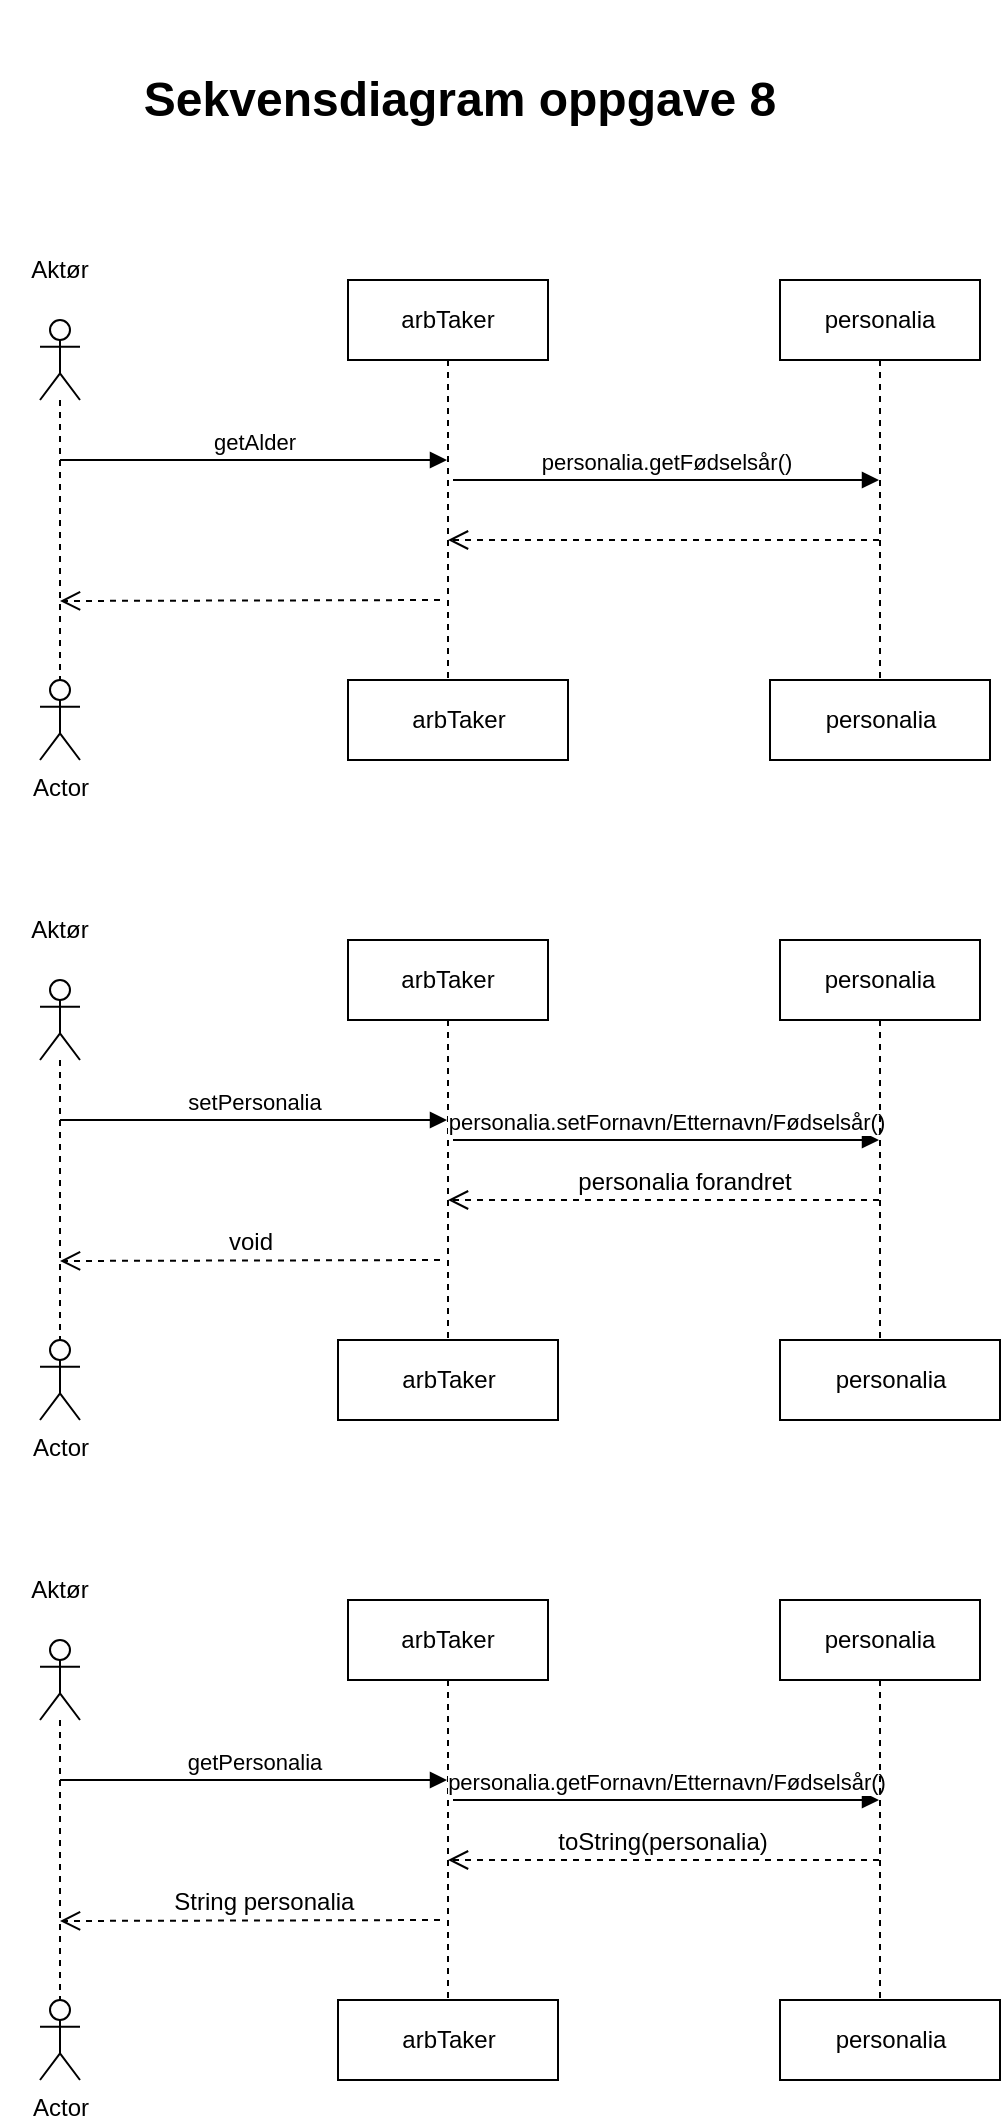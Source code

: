 <mxfile>
    <diagram id="64wW-5h_VUnaVxWur3KD" name="Page-1">
        <mxGraphModel dx="478" dy="478" grid="1" gridSize="10" guides="1" tooltips="1" connect="1" arrows="1" fold="1" page="1" pageScale="1" pageWidth="827" pageHeight="1169" math="0" shadow="0">
            <root>
                <mxCell id="0"/>
                <mxCell id="1" parent="0"/>
                <mxCell id="iWDEqDgrdfUK4shWVnvz-1" value="" style="shape=umlLifeline;participant=umlActor;perimeter=lifelinePerimeter;whiteSpace=wrap;html=1;container=1;collapsible=0;recursiveResize=0;verticalAlign=top;spacingTop=36;outlineConnect=0;" parent="1" vertex="1">
                    <mxGeometry x="170" y="190" width="20" height="180" as="geometry"/>
                </mxCell>
                <mxCell id="iWDEqDgrdfUK4shWVnvz-2" value="Aktør" style="text;html=1;strokeColor=none;fillColor=none;align=center;verticalAlign=middle;whiteSpace=wrap;rounded=0;" parent="1" vertex="1">
                    <mxGeometry x="150" y="150" width="60" height="30" as="geometry"/>
                </mxCell>
                <mxCell id="iWDEqDgrdfUK4shWVnvz-3" value="getAlder" style="html=1;verticalAlign=bottom;endArrow=block;rounded=0;" parent="1" target="iWDEqDgrdfUK4shWVnvz-4" edge="1">
                    <mxGeometry width="80" relative="1" as="geometry">
                        <mxPoint x="180" y="260" as="sourcePoint"/>
                        <mxPoint x="300" y="260" as="targetPoint"/>
                    </mxGeometry>
                </mxCell>
                <mxCell id="iWDEqDgrdfUK4shWVnvz-4" value="arbTaker" style="shape=umlLifeline;perimeter=lifelinePerimeter;whiteSpace=wrap;html=1;container=1;collapsible=0;recursiveResize=0;outlineConnect=0;" parent="1" vertex="1">
                    <mxGeometry x="324" y="170" width="100" height="200" as="geometry"/>
                </mxCell>
                <mxCell id="iWDEqDgrdfUK4shWVnvz-13" value="personalia.getFødselsår()" style="html=1;verticalAlign=bottom;endArrow=block;rounded=0;" parent="iWDEqDgrdfUK4shWVnvz-4" target="iWDEqDgrdfUK4shWVnvz-11" edge="1">
                    <mxGeometry width="80" relative="1" as="geometry">
                        <mxPoint x="52.5" y="100" as="sourcePoint"/>
                        <mxPoint x="246" y="100" as="targetPoint"/>
                        <Array as="points">
                            <mxPoint x="76" y="100"/>
                            <mxPoint x="176" y="100"/>
                        </Array>
                    </mxGeometry>
                </mxCell>
                <mxCell id="iWDEqDgrdfUK4shWVnvz-15" value="" style="html=1;verticalAlign=bottom;endArrow=open;dashed=1;endSize=8;rounded=0;fontSize=12;" parent="iWDEqDgrdfUK4shWVnvz-4" edge="1">
                    <mxGeometry relative="1" as="geometry">
                        <mxPoint x="46" y="160" as="sourcePoint"/>
                        <mxPoint x="-144" y="160.5" as="targetPoint"/>
                    </mxGeometry>
                </mxCell>
                <mxCell id="iWDEqDgrdfUK4shWVnvz-9" value="&lt;font style=&quot;font-size: 24px;&quot;&gt;&lt;b&gt;Sekvensdiagram oppgave 8&lt;/b&gt;&lt;/font&gt;" style="text;html=1;strokeColor=none;fillColor=none;align=center;verticalAlign=middle;whiteSpace=wrap;rounded=0;" parent="1" vertex="1">
                    <mxGeometry x="200" y="30" width="360" height="100" as="geometry"/>
                </mxCell>
                <mxCell id="iWDEqDgrdfUK4shWVnvz-11" value="personalia" style="shape=umlLifeline;perimeter=lifelinePerimeter;whiteSpace=wrap;html=1;container=1;collapsible=0;recursiveResize=0;outlineConnect=0;" parent="1" vertex="1">
                    <mxGeometry x="540" y="170" width="100" height="200" as="geometry"/>
                </mxCell>
                <mxCell id="iWDEqDgrdfUK4shWVnvz-14" value="" style="html=1;verticalAlign=bottom;endArrow=open;dashed=1;endSize=8;rounded=0;fontSize=12;" parent="1" source="iWDEqDgrdfUK4shWVnvz-11" target="iWDEqDgrdfUK4shWVnvz-4" edge="1">
                    <mxGeometry x="-0.079" relative="1" as="geometry">
                        <mxPoint x="510" y="300" as="sourcePoint"/>
                        <mxPoint x="430" y="300" as="targetPoint"/>
                        <Array as="points">
                            <mxPoint x="430" y="300"/>
                            <mxPoint x="400" y="300"/>
                        </Array>
                        <mxPoint x="1" as="offset"/>
                    </mxGeometry>
                </mxCell>
                <mxCell id="iWDEqDgrdfUK4shWVnvz-30" value="&lt;span style=&quot;color: rgba(0, 0, 0, 0); font-family: monospace; font-size: 0px; text-align: start;&quot;&gt;%3CmxGraphModel%3E%3Croot%3E%3CmxCell%20id%3D%220%22%2F%3E%3CmxCell%20id%3D%221%22%20parent%3D%220%22%2F%3E%3CmxCell%20id%3D%222%22%20value%3D%22%22%20style%3D%22shape%3DumlLifeline%3Bparticipant%3DumlActor%3Bperimeter%3DlifelinePerimeter%3BwhiteSpace%3Dwrap%3Bhtml%3D1%3Bcontainer%3D1%3Bcollapsible%3D0%3BrecursiveResize%3D0%3BverticalAlign%3Dtop%3BspacingTop%3D36%3BoutlineConnect%3D0%3B%22%20vertex%3D%221%22%20parent%3D%221%22%3E%3CmxGeometry%20x%3D%22170%22%20y%3D%22190%22%20width%3D%2220%22%20height%3D%22180%22%20as%3D%22geometry%22%2F%3E%3C%2FmxCell%3E%3CmxCell%20id%3D%223%22%20value%3D%22Akt%C3%B8r%22%20style%3D%22text%3Bhtml%3D1%3BstrokeColor%3Dnone%3BfillColor%3Dnone%3Balign%3Dcenter%3BverticalAlign%3Dmiddle%3BwhiteSpace%3Dwrap%3Brounded%3D0%3B%22%20vertex%3D%221%22%20parent%3D%221%22%3E%3CmxGeometry%20x%3D%22150%22%20y%3D%22150%22%20width%3D%2260%22%20height%3D%2230%22%20as%3D%22geometry%22%2F%3E%3C%2FmxCell%3E%3CmxCell%20id%3D%224%22%20value%3D%22getAlder%22%20style%3D%22html%3D1%3BverticalAlign%3Dbottom%3BendArrow%3Dblock%3Brounded%3D0%3B%22%20edge%3D%221%22%20target%3D%225%22%20parent%3D%221%22%3E%3CmxGeometry%20width%3D%2280%22%20relative%3D%221%22%20as%3D%22geometry%22%3E%3CmxPoint%20x%3D%22180%22%20y%3D%22260%22%20as%3D%22sourcePoint%22%2F%3E%3CmxPoint%20x%3D%22300%22%20y%3D%22260%22%20as%3D%22targetPoint%22%2F%3E%3C%2FmxGeometry%3E%3C%2FmxCell%3E%3CmxCell%20id%3D%225%22%20value%3D%22arbTaker%22%20style%3D%22shape%3DumlLifeline%3Bperimeter%3DlifelinePerimeter%3BwhiteSpace%3Dwrap%3Bhtml%3D1%3Bcontainer%3D1%3Bcollapsible%3D0%3BrecursiveResize%3D0%3BoutlineConnect%3D0%3B%22%20vertex%3D%221%22%20parent%3D%221%22%3E%3CmxGeometry%20x%3D%22324%22%20y%3D%22170%22%20width%3D%22100%22%20height%3D%22200%22%20as%3D%22geometry%22%2F%3E%3C%2FmxCell%3E%3CmxCell%20id%3D%226%22%20value%3D%22personalia.getF%C3%B8dsels%C3%A5r()%22%20style%3D%22html%3D1%3BverticalAlign%3Dbottom%3BendArrow%3Dblock%3Brounded%3D0%3B%22%20edge%3D%221%22%20parent%3D%225%22%20target%3D%228%22%3E%3CmxGeometry%20width%3D%2280%22%20relative%3D%221%22%20as%3D%22geometry%22%3E%3CmxPoint%20x%3D%2252.5%22%20y%3D%22100%22%20as%3D%22sourcePoint%22%2F%3E%3CmxPoint%20x%3D%22246%22%20y%3D%22100%22%20as%3D%22targetPoint%22%2F%3E%3CArray%20as%3D%22points%22%3E%3CmxPoint%20x%3D%2276%22%20y%3D%22100%22%2F%3E%3CmxPoint%20x%3D%22176%22%20y%3D%22100%22%2F%3E%3C%2FArray%3E%3C%2FmxGeometry%3E%3C%2FmxCell%3E%3CmxCell%20id%3D%227%22%20value%3D%22int%20alder%22%20style%3D%22html%3D1%3BverticalAlign%3Dbottom%3BendArrow%3Dopen%3Bdashed%3D1%3BendSize%3D8%3Brounded%3D0%3BfontSize%3D12%3B%22%20edge%3D%221%22%20parent%3D%225%22%3E%3CmxGeometry%20relative%3D%221%22%20as%3D%22geometry%22%3E%3CmxPoint%20x%3D%2246%22%20y%3D%22160%22%20as%3D%22sourcePoint%22%2F%3E%3CmxPoint%20x%3D%22-144%22%20y%3D%22160.5%22%20as%3D%22targetPoint%22%2F%3E%3C%2FmxGeometry%3E%3C%2FmxCell%3E%3CmxCell%20id%3D%228%22%20value%3D%22personalia%22%20style%3D%22shape%3DumlLifeline%3Bperimeter%3DlifelinePerimeter%3BwhiteSpace%3Dwrap%3Bhtml%3D1%3Bcontainer%3D1%3Bcollapsible%3D0%3BrecursiveResize%3D0%3BoutlineConnect%3D0%3B%22%20vertex%3D%221%22%20parent%3D%221%22%3E%3CmxGeometry%20x%3D%22540%22%20y%3D%22170%22%20width%3D%22100%22%20height%3D%22200%22%20as%3D%22geometry%22%2F%3E%3C%2FmxCell%3E%3CmxCell%20id%3D%229%22%20value%3D%22int%20f%C3%B8dsels%C3%A5r%22%20style%3D%22html%3D1%3BverticalAlign%3Dbottom%3BendArrow%3Dopen%3Bdashed%3D1%3BendSize%3D8%3Brounded%3D0%3BfontSize%3D12%3B%22%20edge%3D%221%22%20source%3D%228%22%20target%3D%225%22%20parent%3D%221%22%3E%3CmxGeometry%20x%3D%22-0.079%22%20relative%3D%221%22%20as%3D%22geometry%22%3E%3CmxPoint%20x%3D%22510%22%20y%3D%22300%22%20as%3D%22sourcePoint%22%2F%3E%3CmxPoint%20x%3D%22430%22%20y%3D%22300%22%20as%3D%22targetPoint%22%2F%3E%3CArray%20as%3D%22points%22%3E%3CmxPoint%20x%3D%22430%22%20y%3D%22300%22%2F%3E%3CmxPoint%20x%3D%22400%22%20y%3D%22300%22%2F%3E%3C%2FArray%3E%3CmxPoint%20x%3D%221%22%20as%3D%22offset%22%2F%3E%3C%2FmxGeometry%3E%3C%2FmxCell%3E%3CmxCell%20id%3D%2210%22%20value%3D%22%22%20style%3D%22shape%3DumlDestroy%3BwhiteSpace%3Dwrap%3Bhtml%3D1%3BstrokeWidth%3D3%3BstrokeColor%3Ddefault%3BfontSize%3D12%3B%22%20vertex%3D%221%22%20parent%3D%221%22%3E%3CmxGeometry%20x%3D%22165%22%20y%3D%22360%22%20width%3D%2230%22%20height%3D%2230%22%20as%3D%22geometry%22%2F%3E%3C%2FmxCell%3E%3CmxCell%20id%3D%2211%22%20value%3D%22%22%20style%3D%22shape%3DumlDestroy%3BwhiteSpace%3Dwrap%3Bhtml%3D1%3BstrokeWidth%3D3%3BstrokeColor%3Ddefault%3BfontSize%3D12%3B%22%20vertex%3D%221%22%20parent%3D%221%22%3E%3CmxGeometry%20x%3D%22360%22%20y%3D%22360%22%20width%3D%2230%22%20height%3D%2230%22%20as%3D%22geometry%22%2F%3E%3C%2FmxCell%3E%3CmxCell%20id%3D%2212%22%20value%3D%22%22%20style%3D%22shape%3DumlDestroy%3BwhiteSpace%3Dwrap%3Bhtml%3D1%3BstrokeWidth%3D3%3BstrokeColor%3Ddefault%3BfontSize%3D12%3B%22%20vertex%3D%221%22%20parent%3D%221%22%3E%3CmxGeometry%20x%3D%22575%22%20y%3D%22360%22%20width%3D%2230%22%20height%3D%2230%22%20as%3D%22geometry%22%2F%3E%3C%2FmxCell%3E%3C%2Froot%3E%3C%2FmxGraphModel%3E&lt;/span&gt;&lt;span style=&quot;color: rgba(0, 0, 0, 0); font-family: monospace; font-size: 0px; text-align: start;&quot;&gt;%3CmxGraphModel%3E%3Croot%3E%3CmxCell%20id%3D%220%22%2F%3E%3CmxCell%20id%3D%221%22%20parent%3D%220%22%2F%3E%3CmxCell%20id%3D%222%22%20value%3D%22%22%20style%3D%22shape%3DumlLifeline%3Bparticipant%3DumlActor%3Bperimeter%3DlifelinePerimeter%3BwhiteSpace%3Dwrap%3Bhtml%3D1%3Bcontainer%3D1%3Bcollapsible%3D0%3BrecursiveResize%3D0%3BverticalAlign%3Dtop%3BspacingTop%3D36%3BoutlineConnect%3D0%3B%22%20vertex%3D%221%22%20parent%3D%221%22%3E%3CmxGeometry%20x%3D%22170%22%20y%3D%22190%22%20width%3D%2220%22%20height%3D%22180%22%20as%3D%22geometry%22%2F%3E%3C%2FmxCell%3E%3CmxCell%20id%3D%223%22%20value%3D%22Akt%C3%B8r%22%20style%3D%22text%3Bhtml%3D1%3BstrokeColor%3Dnone%3BfillColor%3Dnone%3Balign%3Dcenter%3BverticalAlign%3Dmiddle%3BwhiteSpace%3Dwrap%3Brounded%3D0%3B%22%20vertex%3D%221%22%20parent%3D%221%22%3E%3CmxGeometry%20x%3D%22150%22%20y%3D%22150%22%20width%3D%2260%22%20height%3D%2230%22%20as%3D%22geometry%22%2F%3E%3C%2FmxCell%3E%3CmxCell%20id%3D%224%22%20value%3D%22getAlder%22%20style%3D%22html%3D1%3BverticalAlign%3Dbottom%3BendArrow%3Dblock%3Brounded%3D0%3B%22%20edge%3D%221%22%20target%3D%225%22%20parent%3D%221%22%3E%3CmxGeometry%20width%3D%2280%22%20relative%3D%221%22%20as%3D%22geometry%22%3E%3CmxPoint%20x%3D%22180%22%20y%3D%22260%22%20as%3D%22sourcePoint%22%2F%3E%3CmxPoint%20x%3D%22300%22%20y%3D%22260%22%20as%3D%22targetPoint%22%2F%3E%3C%2FmxGeometry%3E%3C%2FmxCell%3E%3CmxCell%20id%3D%225%22%20value%3D%22arbTaker%22%20style%3D%22shape%3DumlLifeline%3Bperimeter%3DlifelinePerimeter%3BwhiteSpace%3Dwrap%3Bhtml%3D1%3Bcontainer%3D1%3Bcollapsible%3D0%3BrecursiveResize%3D0%3BoutlineConnect%3D0%3B%22%20vertex%3D%221%22%20parent%3D%221%22%3E%3CmxGeometry%20x%3D%22324%22%20y%3D%22170%22%20width%3D%22100%22%20height%3D%22200%22%20as%3D%22geometry%22%2F%3E%3C%2FmxCell%3E%3CmxCell%20id%3D%226%22%20value%3D%22personalia.getF%C3%B8dsels%C3%A5r()%22%20style%3D%22html%3D1%3BverticalAlign%3Dbottom%3BendArrow%3Dblock%3Brounded%3D0%3B%22%20edge%3D%221%22%20parent%3D%225%22%20target%3D%228%22%3E%3CmxGeometry%20width%3D%2280%22%20relative%3D%221%22%20as%3D%22geometry%22%3E%3CmxPoint%20x%3D%2252.5%22%20y%3D%22100%22%20as%3D%22sourcePoint%22%2F%3E%3CmxPoint%20x%3D%22246%22%20y%3D%22100%22%20as%3D%22targetPoint%22%2F%3E%3CArray%20as%3D%22points%22%3E%3CmxPoint%20x%3D%2276%22%20y%3D%22100%22%2F%3E%3CmxPoint%20x%3D%22176%22%20y%3D%22100%22%2F%3E%3C%2FArray%3E%3C%2FmxGeometry%3E%3C%2FmxCell%3E%3CmxCell%20id%3D%227%22%20value%3D%22int%20alder%22%20style%3D%22html%3D1%3BverticalAlign%3Dbottom%3BendArrow%3Dopen%3Bdashed%3D1%3BendSize%3D8%3Brounded%3D0%3BfontSize%3D12%3B%22%20edge%3D%221%22%20parent%3D%225%22%3E%3CmxGeometry%20relative%3D%221%22%20as%3D%22geometry%22%3E%3CmxPoint%20x%3D%2246%22%20y%3D%22160%22%20as%3D%22sourcePoint%22%2F%3E%3CmxPoint%20x%3D%22-144%22%20y%3D%22160.5%22%20as%3D%22targetPoint%22%2F%3E%3C%2FmxGeometry%3E%3C%2FmxCell%3E%3CmxCell%20id%3D%228%22%20value%3D%22personalia%22%20style%3D%22shape%3DumlLifeline%3Bperimeter%3DlifelinePerimeter%3BwhiteSpace%3Dwrap%3Bhtml%3D1%3Bcontainer%3D1%3Bcollapsible%3D0%3BrecursiveResize%3D0%3BoutlineConnect%3D0%3B%22%20vertex%3D%221%22%20parent%3D%221%22%3E%3CmxGeometry%20x%3D%22540%22%20y%3D%22170%22%20width%3D%22100%22%20height%3D%22200%22%20as%3D%22geometry%22%2F%3E%3C%2FmxCell%3E%3CmxCell%20id%3D%229%22%20value%3D%22int%20f%C3%B8dsels%C3%A5r%22%20style%3D%22html%3D1%3BverticalAlign%3Dbottom%3BendArrow%3Dopen%3Bdashed%3D1%3BendSize%3D8%3Brounded%3D0%3BfontSize%3D12%3B%22%20edge%3D%221%22%20source%3D%228%22%20target%3D%225%22%20parent%3D%221%22%3E%3CmxGeometry%20x%3D%22-0.079%22%20relative%3D%221%22%20as%3D%22geometry%22%3E%3CmxPoint%20x%3D%22510%22%20y%3D%22300%22%20as%3D%22sourcePoint%22%2F%3E%3CmxPoint%20x%3D%22430%22%20y%3D%22300%22%20as%3D%22targetPoint%22%2F%3E%3CArray%20as%3D%22points%22%3E%3CmxPoint%20x%3D%22430%22%20y%3D%22300%22%2F%3E%3CmxPoint%20x%3D%22400%22%20y%3D%22300%22%2F%3E%3C%2FArray%3E%3CmxPoint%20x%3D%221%22%20as%3D%22offset%22%2F%3E%3C%2FmxGeometry%3E%3C%2FmxCell%3E%3CmxCell%20id%3D%2210%22%20value%3D%22%22%20style%3D%22shape%3DumlDestroy%3BwhiteSpace%3Dwrap%3Bhtml%3D1%3BstrokeWidth%3D3%3BstrokeColor%3Ddefault%3BfontSize%3D12%3B%22%20vertex%3D%221%22%20parent%3D%221%22%3E%3CmxGeometry%20x%3D%22165%22%20y%3D%22360%22%20width%3D%2230%22%20height%3D%2230%22%20as%3D%22geometry%22%2F%3E%3C%2FmxCell%3E%3CmxCell%20id%3D%2211%22%20value%3D%22%22%20style%3D%22shape%3DumlDestroy%3BwhiteSpace%3Dwrap%3Bhtml%3D1%3BstrokeWidth%3D3%3BstrokeColor%3Ddefault%3BfontSize%3D12%3B%22%20vertex%3D%221%22%20parent%3D%221%22%3E%3CmxGeometry%20x%3D%22360%22%20y%3D%22360%22%20width%3D%2230%22%20height%3D%2230%22%20as%3D%22geometry%22%2F%3E%3C%2FmxCell%3E%3CmxCell%20id%3D%2212%22%20value%3D%22%22%20style%3D%22shape%3DumlDestroy%3BwhiteSpace%3Dwrap%3Bhtml%3D1%3BstrokeWidth%3D3%3BstrokeColor%3Ddefault%3BfontSize%3D12%3B%22%20vertex%3D%221%22%20parent%3D%221%22%3E%3CmxGeometry%20x%3D%22575%22%20y%3D%22360%22%20width%3D%2230%22%20height%3D%2230%22%20as%3D%22geometry%22%2F%3E%3C%2FmxCell%3E%3C%2Froot%3E%3C%2FmxGraphModel%3E&lt;/span&gt;" style="text;html=1;align=center;verticalAlign=middle;resizable=0;points=[];autosize=1;strokeColor=none;fillColor=none;fontSize=12;" parent="1" vertex="1">
                    <mxGeometry x="180" y="535" width="20" height="30" as="geometry"/>
                </mxCell>
                <mxCell id="iWDEqDgrdfUK4shWVnvz-31" value="" style="shape=umlLifeline;participant=umlActor;perimeter=lifelinePerimeter;whiteSpace=wrap;html=1;container=1;collapsible=0;recursiveResize=0;verticalAlign=top;spacingTop=36;outlineConnect=0;" parent="1" vertex="1">
                    <mxGeometry x="170" y="520" width="20" height="180" as="geometry"/>
                </mxCell>
                <mxCell id="iWDEqDgrdfUK4shWVnvz-32" value="Aktør" style="text;html=1;strokeColor=none;fillColor=none;align=center;verticalAlign=middle;whiteSpace=wrap;rounded=0;" parent="1" vertex="1">
                    <mxGeometry x="150" y="480" width="60" height="30" as="geometry"/>
                </mxCell>
                <mxCell id="iWDEqDgrdfUK4shWVnvz-33" value="setPersonalia" style="html=1;verticalAlign=bottom;endArrow=block;rounded=0;" parent="1" target="iWDEqDgrdfUK4shWVnvz-34" edge="1">
                    <mxGeometry width="80" relative="1" as="geometry">
                        <mxPoint x="180" y="590" as="sourcePoint"/>
                        <mxPoint x="300" y="590" as="targetPoint"/>
                    </mxGeometry>
                </mxCell>
                <mxCell id="iWDEqDgrdfUK4shWVnvz-34" value="arbTaker" style="shape=umlLifeline;perimeter=lifelinePerimeter;whiteSpace=wrap;html=1;container=1;collapsible=0;recursiveResize=0;outlineConnect=0;" parent="1" vertex="1">
                    <mxGeometry x="324" y="500" width="100" height="200" as="geometry"/>
                </mxCell>
                <mxCell id="iWDEqDgrdfUK4shWVnvz-35" value="personalia.setFornavn/Etternavn/Fødselsår()" style="html=1;verticalAlign=bottom;endArrow=block;rounded=0;" parent="iWDEqDgrdfUK4shWVnvz-34" target="iWDEqDgrdfUK4shWVnvz-37" edge="1">
                    <mxGeometry width="80" relative="1" as="geometry">
                        <mxPoint x="52.5" y="100" as="sourcePoint"/>
                        <mxPoint x="246" y="100" as="targetPoint"/>
                        <Array as="points">
                            <mxPoint x="76" y="100"/>
                            <mxPoint x="176" y="100"/>
                        </Array>
                    </mxGeometry>
                </mxCell>
                <mxCell id="iWDEqDgrdfUK4shWVnvz-36" value="void" style="html=1;verticalAlign=bottom;endArrow=open;dashed=1;endSize=8;rounded=0;fontSize=12;" parent="iWDEqDgrdfUK4shWVnvz-34" edge="1">
                    <mxGeometry relative="1" as="geometry">
                        <mxPoint x="46" y="160" as="sourcePoint"/>
                        <mxPoint x="-144" y="160.5" as="targetPoint"/>
                    </mxGeometry>
                </mxCell>
                <mxCell id="iWDEqDgrdfUK4shWVnvz-37" value="personalia" style="shape=umlLifeline;perimeter=lifelinePerimeter;whiteSpace=wrap;html=1;container=1;collapsible=0;recursiveResize=0;outlineConnect=0;" parent="1" vertex="1">
                    <mxGeometry x="540" y="500" width="100" height="200" as="geometry"/>
                </mxCell>
                <mxCell id="iWDEqDgrdfUK4shWVnvz-38" value="personalia forandret" style="html=1;verticalAlign=bottom;endArrow=open;dashed=1;endSize=8;rounded=0;fontSize=12;" parent="1" source="iWDEqDgrdfUK4shWVnvz-37" target="iWDEqDgrdfUK4shWVnvz-34" edge="1">
                    <mxGeometry x="-0.079" relative="1" as="geometry">
                        <mxPoint x="510" y="630" as="sourcePoint"/>
                        <mxPoint x="430" y="630" as="targetPoint"/>
                        <Array as="points">
                            <mxPoint x="430" y="630"/>
                            <mxPoint x="400" y="630"/>
                        </Array>
                        <mxPoint x="1" as="offset"/>
                    </mxGeometry>
                </mxCell>
                <mxCell id="iWDEqDgrdfUK4shWVnvz-42" value="Actor" style="shape=umlActor;verticalLabelPosition=bottom;verticalAlign=top;html=1;fontSize=12;" parent="1" vertex="1">
                    <mxGeometry x="170" y="700" width="20" height="40" as="geometry"/>
                </mxCell>
                <mxCell id="iWDEqDgrdfUK4shWVnvz-43" value="Actor" style="shape=umlActor;verticalLabelPosition=bottom;verticalAlign=top;html=1;fontSize=12;" parent="1" vertex="1">
                    <mxGeometry x="170" y="370" width="20" height="40" as="geometry"/>
                </mxCell>
                <mxCell id="iWDEqDgrdfUK4shWVnvz-44" value="arbTaker" style="html=1;fontSize=12;" parent="1" vertex="1">
                    <mxGeometry x="324" y="370" width="110" height="40" as="geometry"/>
                </mxCell>
                <mxCell id="iWDEqDgrdfUK4shWVnvz-45" value="personalia" style="html=1;fontSize=12;" parent="1" vertex="1">
                    <mxGeometry x="535" y="370" width="110" height="40" as="geometry"/>
                </mxCell>
                <mxCell id="iWDEqDgrdfUK4shWVnvz-46" value="arbTaker" style="html=1;fontSize=12;" parent="1" vertex="1">
                    <mxGeometry x="319" y="700" width="110" height="40" as="geometry"/>
                </mxCell>
                <mxCell id="iWDEqDgrdfUK4shWVnvz-47" value="personalia" style="html=1;fontSize=12;" parent="1" vertex="1">
                    <mxGeometry x="540" y="700" width="110" height="40" as="geometry"/>
                </mxCell>
                <mxCell id="iWDEqDgrdfUK4shWVnvz-49" value="&lt;span style=&quot;color: rgba(0, 0, 0, 0); font-family: monospace; font-size: 0px; text-align: start;&quot;&gt;%3CmxGraphModel%3E%3Croot%3E%3CmxCell%20id%3D%220%22%2F%3E%3CmxCell%20id%3D%221%22%20parent%3D%220%22%2F%3E%3CmxCell%20id%3D%222%22%20value%3D%22%22%20style%3D%22shape%3DumlLifeline%3Bparticipant%3DumlActor%3Bperimeter%3DlifelinePerimeter%3BwhiteSpace%3Dwrap%3Bhtml%3D1%3Bcontainer%3D1%3Bcollapsible%3D0%3BrecursiveResize%3D0%3BverticalAlign%3Dtop%3BspacingTop%3D36%3BoutlineConnect%3D0%3B%22%20vertex%3D%221%22%20parent%3D%221%22%3E%3CmxGeometry%20x%3D%22170%22%20y%3D%22190%22%20width%3D%2220%22%20height%3D%22180%22%20as%3D%22geometry%22%2F%3E%3C%2FmxCell%3E%3CmxCell%20id%3D%223%22%20value%3D%22Akt%C3%B8r%22%20style%3D%22text%3Bhtml%3D1%3BstrokeColor%3Dnone%3BfillColor%3Dnone%3Balign%3Dcenter%3BverticalAlign%3Dmiddle%3BwhiteSpace%3Dwrap%3Brounded%3D0%3B%22%20vertex%3D%221%22%20parent%3D%221%22%3E%3CmxGeometry%20x%3D%22150%22%20y%3D%22150%22%20width%3D%2260%22%20height%3D%2230%22%20as%3D%22geometry%22%2F%3E%3C%2FmxCell%3E%3CmxCell%20id%3D%224%22%20value%3D%22getAlder%22%20style%3D%22html%3D1%3BverticalAlign%3Dbottom%3BendArrow%3Dblock%3Brounded%3D0%3B%22%20edge%3D%221%22%20target%3D%225%22%20parent%3D%221%22%3E%3CmxGeometry%20width%3D%2280%22%20relative%3D%221%22%20as%3D%22geometry%22%3E%3CmxPoint%20x%3D%22180%22%20y%3D%22260%22%20as%3D%22sourcePoint%22%2F%3E%3CmxPoint%20x%3D%22300%22%20y%3D%22260%22%20as%3D%22targetPoint%22%2F%3E%3C%2FmxGeometry%3E%3C%2FmxCell%3E%3CmxCell%20id%3D%225%22%20value%3D%22arbTaker%22%20style%3D%22shape%3DumlLifeline%3Bperimeter%3DlifelinePerimeter%3BwhiteSpace%3Dwrap%3Bhtml%3D1%3Bcontainer%3D1%3Bcollapsible%3D0%3BrecursiveResize%3D0%3BoutlineConnect%3D0%3B%22%20vertex%3D%221%22%20parent%3D%221%22%3E%3CmxGeometry%20x%3D%22324%22%20y%3D%22170%22%20width%3D%22100%22%20height%3D%22200%22%20as%3D%22geometry%22%2F%3E%3C%2FmxCell%3E%3CmxCell%20id%3D%226%22%20value%3D%22personalia.getF%C3%B8dsels%C3%A5r()%22%20style%3D%22html%3D1%3BverticalAlign%3Dbottom%3BendArrow%3Dblock%3Brounded%3D0%3B%22%20edge%3D%221%22%20parent%3D%225%22%20target%3D%228%22%3E%3CmxGeometry%20width%3D%2280%22%20relative%3D%221%22%20as%3D%22geometry%22%3E%3CmxPoint%20x%3D%2252.5%22%20y%3D%22100%22%20as%3D%22sourcePoint%22%2F%3E%3CmxPoint%20x%3D%22246%22%20y%3D%22100%22%20as%3D%22targetPoint%22%2F%3E%3CArray%20as%3D%22points%22%3E%3CmxPoint%20x%3D%2276%22%20y%3D%22100%22%2F%3E%3CmxPoint%20x%3D%22176%22%20y%3D%22100%22%2F%3E%3C%2FArray%3E%3C%2FmxGeometry%3E%3C%2FmxCell%3E%3CmxCell%20id%3D%227%22%20value%3D%22int%20alder%22%20style%3D%22html%3D1%3BverticalAlign%3Dbottom%3BendArrow%3Dopen%3Bdashed%3D1%3BendSize%3D8%3Brounded%3D0%3BfontSize%3D12%3B%22%20edge%3D%221%22%20parent%3D%225%22%3E%3CmxGeometry%20relative%3D%221%22%20as%3D%22geometry%22%3E%3CmxPoint%20x%3D%2246%22%20y%3D%22160%22%20as%3D%22sourcePoint%22%2F%3E%3CmxPoint%20x%3D%22-144%22%20y%3D%22160.5%22%20as%3D%22targetPoint%22%2F%3E%3C%2FmxGeometry%3E%3C%2FmxCell%3E%3CmxCell%20id%3D%228%22%20value%3D%22personalia%22%20style%3D%22shape%3DumlLifeline%3Bperimeter%3DlifelinePerimeter%3BwhiteSpace%3Dwrap%3Bhtml%3D1%3Bcontainer%3D1%3Bcollapsible%3D0%3BrecursiveResize%3D0%3BoutlineConnect%3D0%3B%22%20vertex%3D%221%22%20parent%3D%221%22%3E%3CmxGeometry%20x%3D%22540%22%20y%3D%22170%22%20width%3D%22100%22%20height%3D%22200%22%20as%3D%22geometry%22%2F%3E%3C%2FmxCell%3E%3CmxCell%20id%3D%229%22%20value%3D%22int%20f%C3%B8dsels%C3%A5r%22%20style%3D%22html%3D1%3BverticalAlign%3Dbottom%3BendArrow%3Dopen%3Bdashed%3D1%3BendSize%3D8%3Brounded%3D0%3BfontSize%3D12%3B%22%20edge%3D%221%22%20source%3D%228%22%20target%3D%225%22%20parent%3D%221%22%3E%3CmxGeometry%20x%3D%22-0.079%22%20relative%3D%221%22%20as%3D%22geometry%22%3E%3CmxPoint%20x%3D%22510%22%20y%3D%22300%22%20as%3D%22sourcePoint%22%2F%3E%3CmxPoint%20x%3D%22430%22%20y%3D%22300%22%20as%3D%22targetPoint%22%2F%3E%3CArray%20as%3D%22points%22%3E%3CmxPoint%20x%3D%22430%22%20y%3D%22300%22%2F%3E%3CmxPoint%20x%3D%22400%22%20y%3D%22300%22%2F%3E%3C%2FArray%3E%3CmxPoint%20x%3D%221%22%20as%3D%22offset%22%2F%3E%3C%2FmxGeometry%3E%3C%2FmxCell%3E%3CmxCell%20id%3D%2210%22%20value%3D%22%22%20style%3D%22shape%3DumlDestroy%3BwhiteSpace%3Dwrap%3Bhtml%3D1%3BstrokeWidth%3D3%3BstrokeColor%3Ddefault%3BfontSize%3D12%3B%22%20vertex%3D%221%22%20parent%3D%221%22%3E%3CmxGeometry%20x%3D%22165%22%20y%3D%22360%22%20width%3D%2230%22%20height%3D%2230%22%20as%3D%22geometry%22%2F%3E%3C%2FmxCell%3E%3CmxCell%20id%3D%2211%22%20value%3D%22%22%20style%3D%22shape%3DumlDestroy%3BwhiteSpace%3Dwrap%3Bhtml%3D1%3BstrokeWidth%3D3%3BstrokeColor%3Ddefault%3BfontSize%3D12%3B%22%20vertex%3D%221%22%20parent%3D%221%22%3E%3CmxGeometry%20x%3D%22360%22%20y%3D%22360%22%20width%3D%2230%22%20height%3D%2230%22%20as%3D%22geometry%22%2F%3E%3C%2FmxCell%3E%3CmxCell%20id%3D%2212%22%20value%3D%22%22%20style%3D%22shape%3DumlDestroy%3BwhiteSpace%3Dwrap%3Bhtml%3D1%3BstrokeWidth%3D3%3BstrokeColor%3Ddefault%3BfontSize%3D12%3B%22%20vertex%3D%221%22%20parent%3D%221%22%3E%3CmxGeometry%20x%3D%22575%22%20y%3D%22360%22%20width%3D%2230%22%20height%3D%2230%22%20as%3D%22geometry%22%2F%3E%3C%2FmxCell%3E%3C%2Froot%3E%3C%2FmxGraphModel%3E&lt;/span&gt;&lt;span style=&quot;color: rgba(0, 0, 0, 0); font-family: monospace; font-size: 0px; text-align: start;&quot;&gt;%3CmxGraphModel%3E%3Croot%3E%3CmxCell%20id%3D%220%22%2F%3E%3CmxCell%20id%3D%221%22%20parent%3D%220%22%2F%3E%3CmxCell%20id%3D%222%22%20value%3D%22%22%20style%3D%22shape%3DumlLifeline%3Bparticipant%3DumlActor%3Bperimeter%3DlifelinePerimeter%3BwhiteSpace%3Dwrap%3Bhtml%3D1%3Bcontainer%3D1%3Bcollapsible%3D0%3BrecursiveResize%3D0%3BverticalAlign%3Dtop%3BspacingTop%3D36%3BoutlineConnect%3D0%3B%22%20vertex%3D%221%22%20parent%3D%221%22%3E%3CmxGeometry%20x%3D%22170%22%20y%3D%22190%22%20width%3D%2220%22%20height%3D%22180%22%20as%3D%22geometry%22%2F%3E%3C%2FmxCell%3E%3CmxCell%20id%3D%223%22%20value%3D%22Akt%C3%B8r%22%20style%3D%22text%3Bhtml%3D1%3BstrokeColor%3Dnone%3BfillColor%3Dnone%3Balign%3Dcenter%3BverticalAlign%3Dmiddle%3BwhiteSpace%3Dwrap%3Brounded%3D0%3B%22%20vertex%3D%221%22%20parent%3D%221%22%3E%3CmxGeometry%20x%3D%22150%22%20y%3D%22150%22%20width%3D%2260%22%20height%3D%2230%22%20as%3D%22geometry%22%2F%3E%3C%2FmxCell%3E%3CmxCell%20id%3D%224%22%20value%3D%22getAlder%22%20style%3D%22html%3D1%3BverticalAlign%3Dbottom%3BendArrow%3Dblock%3Brounded%3D0%3B%22%20edge%3D%221%22%20target%3D%225%22%20parent%3D%221%22%3E%3CmxGeometry%20width%3D%2280%22%20relative%3D%221%22%20as%3D%22geometry%22%3E%3CmxPoint%20x%3D%22180%22%20y%3D%22260%22%20as%3D%22sourcePoint%22%2F%3E%3CmxPoint%20x%3D%22300%22%20y%3D%22260%22%20as%3D%22targetPoint%22%2F%3E%3C%2FmxGeometry%3E%3C%2FmxCell%3E%3CmxCell%20id%3D%225%22%20value%3D%22arbTaker%22%20style%3D%22shape%3DumlLifeline%3Bperimeter%3DlifelinePerimeter%3BwhiteSpace%3Dwrap%3Bhtml%3D1%3Bcontainer%3D1%3Bcollapsible%3D0%3BrecursiveResize%3D0%3BoutlineConnect%3D0%3B%22%20vertex%3D%221%22%20parent%3D%221%22%3E%3CmxGeometry%20x%3D%22324%22%20y%3D%22170%22%20width%3D%22100%22%20height%3D%22200%22%20as%3D%22geometry%22%2F%3E%3C%2FmxCell%3E%3CmxCell%20id%3D%226%22%20value%3D%22personalia.getF%C3%B8dsels%C3%A5r()%22%20style%3D%22html%3D1%3BverticalAlign%3Dbottom%3BendArrow%3Dblock%3Brounded%3D0%3B%22%20edge%3D%221%22%20parent%3D%225%22%20target%3D%228%22%3E%3CmxGeometry%20width%3D%2280%22%20relative%3D%221%22%20as%3D%22geometry%22%3E%3CmxPoint%20x%3D%2252.5%22%20y%3D%22100%22%20as%3D%22sourcePoint%22%2F%3E%3CmxPoint%20x%3D%22246%22%20y%3D%22100%22%20as%3D%22targetPoint%22%2F%3E%3CArray%20as%3D%22points%22%3E%3CmxPoint%20x%3D%2276%22%20y%3D%22100%22%2F%3E%3CmxPoint%20x%3D%22176%22%20y%3D%22100%22%2F%3E%3C%2FArray%3E%3C%2FmxGeometry%3E%3C%2FmxCell%3E%3CmxCell%20id%3D%227%22%20value%3D%22int%20alder%22%20style%3D%22html%3D1%3BverticalAlign%3Dbottom%3BendArrow%3Dopen%3Bdashed%3D1%3BendSize%3D8%3Brounded%3D0%3BfontSize%3D12%3B%22%20edge%3D%221%22%20parent%3D%225%22%3E%3CmxGeometry%20relative%3D%221%22%20as%3D%22geometry%22%3E%3CmxPoint%20x%3D%2246%22%20y%3D%22160%22%20as%3D%22sourcePoint%22%2F%3E%3CmxPoint%20x%3D%22-144%22%20y%3D%22160.5%22%20as%3D%22targetPoint%22%2F%3E%3C%2FmxGeometry%3E%3C%2FmxCell%3E%3CmxCell%20id%3D%228%22%20value%3D%22personalia%22%20style%3D%22shape%3DumlLifeline%3Bperimeter%3DlifelinePerimeter%3BwhiteSpace%3Dwrap%3Bhtml%3D1%3Bcontainer%3D1%3Bcollapsible%3D0%3BrecursiveResize%3D0%3BoutlineConnect%3D0%3B%22%20vertex%3D%221%22%20parent%3D%221%22%3E%3CmxGeometry%20x%3D%22540%22%20y%3D%22170%22%20width%3D%22100%22%20height%3D%22200%22%20as%3D%22geometry%22%2F%3E%3C%2FmxCell%3E%3CmxCell%20id%3D%229%22%20value%3D%22int%20f%C3%B8dsels%C3%A5r%22%20style%3D%22html%3D1%3BverticalAlign%3Dbottom%3BendArrow%3Dopen%3Bdashed%3D1%3BendSize%3D8%3Brounded%3D0%3BfontSize%3D12%3B%22%20edge%3D%221%22%20source%3D%228%22%20target%3D%225%22%20parent%3D%221%22%3E%3CmxGeometry%20x%3D%22-0.079%22%20relative%3D%221%22%20as%3D%22geometry%22%3E%3CmxPoint%20x%3D%22510%22%20y%3D%22300%22%20as%3D%22sourcePoint%22%2F%3E%3CmxPoint%20x%3D%22430%22%20y%3D%22300%22%20as%3D%22targetPoint%22%2F%3E%3CArray%20as%3D%22points%22%3E%3CmxPoint%20x%3D%22430%22%20y%3D%22300%22%2F%3E%3CmxPoint%20x%3D%22400%22%20y%3D%22300%22%2F%3E%3C%2FArray%3E%3CmxPoint%20x%3D%221%22%20as%3D%22offset%22%2F%3E%3C%2FmxGeometry%3E%3C%2FmxCell%3E%3CmxCell%20id%3D%2210%22%20value%3D%22%22%20style%3D%22shape%3DumlDestroy%3BwhiteSpace%3Dwrap%3Bhtml%3D1%3BstrokeWidth%3D3%3BstrokeColor%3Ddefault%3BfontSize%3D12%3B%22%20vertex%3D%221%22%20parent%3D%221%22%3E%3CmxGeometry%20x%3D%22165%22%20y%3D%22360%22%20width%3D%2230%22%20height%3D%2230%22%20as%3D%22geometry%22%2F%3E%3C%2FmxCell%3E%3CmxCell%20id%3D%2211%22%20value%3D%22%22%20style%3D%22shape%3DumlDestroy%3BwhiteSpace%3Dwrap%3Bhtml%3D1%3BstrokeWidth%3D3%3BstrokeColor%3Ddefault%3BfontSize%3D12%3B%22%20vertex%3D%221%22%20parent%3D%221%22%3E%3CmxGeometry%20x%3D%22360%22%20y%3D%22360%22%20width%3D%2230%22%20height%3D%2230%22%20as%3D%22geometry%22%2F%3E%3C%2FmxCell%3E%3CmxCell%20id%3D%2212%22%20value%3D%22%22%20style%3D%22shape%3DumlDestroy%3BwhiteSpace%3Dwrap%3Bhtml%3D1%3BstrokeWidth%3D3%3BstrokeColor%3Ddefault%3BfontSize%3D12%3B%22%20vertex%3D%221%22%20parent%3D%221%22%3E%3CmxGeometry%20x%3D%22575%22%20y%3D%22360%22%20width%3D%2230%22%20height%3D%2230%22%20as%3D%22geometry%22%2F%3E%3C%2FmxCell%3E%3C%2Froot%3E%3C%2FmxGraphModel%3E&lt;/span&gt;" style="text;html=1;align=center;verticalAlign=middle;resizable=0;points=[];autosize=1;strokeColor=none;fillColor=none;fontSize=12;" parent="1" vertex="1">
                    <mxGeometry x="180" y="865" width="20" height="30" as="geometry"/>
                </mxCell>
                <mxCell id="iWDEqDgrdfUK4shWVnvz-50" value="" style="shape=umlLifeline;participant=umlActor;perimeter=lifelinePerimeter;whiteSpace=wrap;html=1;container=1;collapsible=0;recursiveResize=0;verticalAlign=top;spacingTop=36;outlineConnect=0;" parent="1" vertex="1">
                    <mxGeometry x="170" y="850" width="20" height="180" as="geometry"/>
                </mxCell>
                <mxCell id="iWDEqDgrdfUK4shWVnvz-51" value="Aktør" style="text;html=1;strokeColor=none;fillColor=none;align=center;verticalAlign=middle;whiteSpace=wrap;rounded=0;" parent="1" vertex="1">
                    <mxGeometry x="150" y="810" width="60" height="30" as="geometry"/>
                </mxCell>
                <mxCell id="iWDEqDgrdfUK4shWVnvz-52" value="getPersonalia" style="html=1;verticalAlign=bottom;endArrow=block;rounded=0;" parent="1" target="iWDEqDgrdfUK4shWVnvz-53" edge="1">
                    <mxGeometry width="80" relative="1" as="geometry">
                        <mxPoint x="180" y="920" as="sourcePoint"/>
                        <mxPoint x="300" y="920" as="targetPoint"/>
                    </mxGeometry>
                </mxCell>
                <mxCell id="iWDEqDgrdfUK4shWVnvz-53" value="arbTaker" style="shape=umlLifeline;perimeter=lifelinePerimeter;whiteSpace=wrap;html=1;container=1;collapsible=0;recursiveResize=0;outlineConnect=0;" parent="1" vertex="1">
                    <mxGeometry x="324" y="830" width="100" height="200" as="geometry"/>
                </mxCell>
                <mxCell id="iWDEqDgrdfUK4shWVnvz-54" value="personalia.getFornavn/Etternavn/Fødselsår()" style="html=1;verticalAlign=bottom;endArrow=block;rounded=0;" parent="iWDEqDgrdfUK4shWVnvz-53" target="iWDEqDgrdfUK4shWVnvz-56" edge="1">
                    <mxGeometry width="80" relative="1" as="geometry">
                        <mxPoint x="52.5" y="100" as="sourcePoint"/>
                        <mxPoint x="246" y="100" as="targetPoint"/>
                        <Array as="points">
                            <mxPoint x="76" y="100"/>
                            <mxPoint x="176" y="100"/>
                        </Array>
                    </mxGeometry>
                </mxCell>
                <mxCell id="iWDEqDgrdfUK4shWVnvz-55" value="&amp;nbsp;String personalia" style="html=1;verticalAlign=bottom;endArrow=open;dashed=1;endSize=8;rounded=0;fontSize=12;" parent="iWDEqDgrdfUK4shWVnvz-53" edge="1">
                    <mxGeometry x="-0.053" relative="1" as="geometry">
                        <mxPoint x="46" y="160" as="sourcePoint"/>
                        <mxPoint x="-144" y="160.5" as="targetPoint"/>
                        <mxPoint as="offset"/>
                    </mxGeometry>
                </mxCell>
                <mxCell id="iWDEqDgrdfUK4shWVnvz-56" value="personalia" style="shape=umlLifeline;perimeter=lifelinePerimeter;whiteSpace=wrap;html=1;container=1;collapsible=0;recursiveResize=0;outlineConnect=0;" parent="1" vertex="1">
                    <mxGeometry x="540" y="830" width="100" height="200" as="geometry"/>
                </mxCell>
                <mxCell id="iWDEqDgrdfUK4shWVnvz-57" value="toString(personalia)" style="html=1;verticalAlign=bottom;endArrow=open;dashed=1;endSize=8;rounded=0;fontSize=12;" parent="1" source="iWDEqDgrdfUK4shWVnvz-56" target="iWDEqDgrdfUK4shWVnvz-53" edge="1">
                    <mxGeometry x="0.014" relative="1" as="geometry">
                        <mxPoint x="510" y="960" as="sourcePoint"/>
                        <mxPoint x="430" y="960" as="targetPoint"/>
                        <Array as="points">
                            <mxPoint x="430" y="960"/>
                            <mxPoint x="400" y="960"/>
                            <mxPoint x="390" y="960"/>
                        </Array>
                        <mxPoint x="1" as="offset"/>
                    </mxGeometry>
                </mxCell>
                <mxCell id="iWDEqDgrdfUK4shWVnvz-58" value="Actor" style="shape=umlActor;verticalLabelPosition=bottom;verticalAlign=top;html=1;fontSize=12;" parent="1" vertex="1">
                    <mxGeometry x="170" y="1030" width="20" height="40" as="geometry"/>
                </mxCell>
                <mxCell id="iWDEqDgrdfUK4shWVnvz-59" value="arbTaker" style="html=1;fontSize=12;" parent="1" vertex="1">
                    <mxGeometry x="319" y="1030" width="110" height="40" as="geometry"/>
                </mxCell>
                <mxCell id="iWDEqDgrdfUK4shWVnvz-60" value="personalia" style="html=1;fontSize=12;" parent="1" vertex="1">
                    <mxGeometry x="540" y="1030" width="110" height="40" as="geometry"/>
                </mxCell>
            </root>
        </mxGraphModel>
    </diagram>
</mxfile>